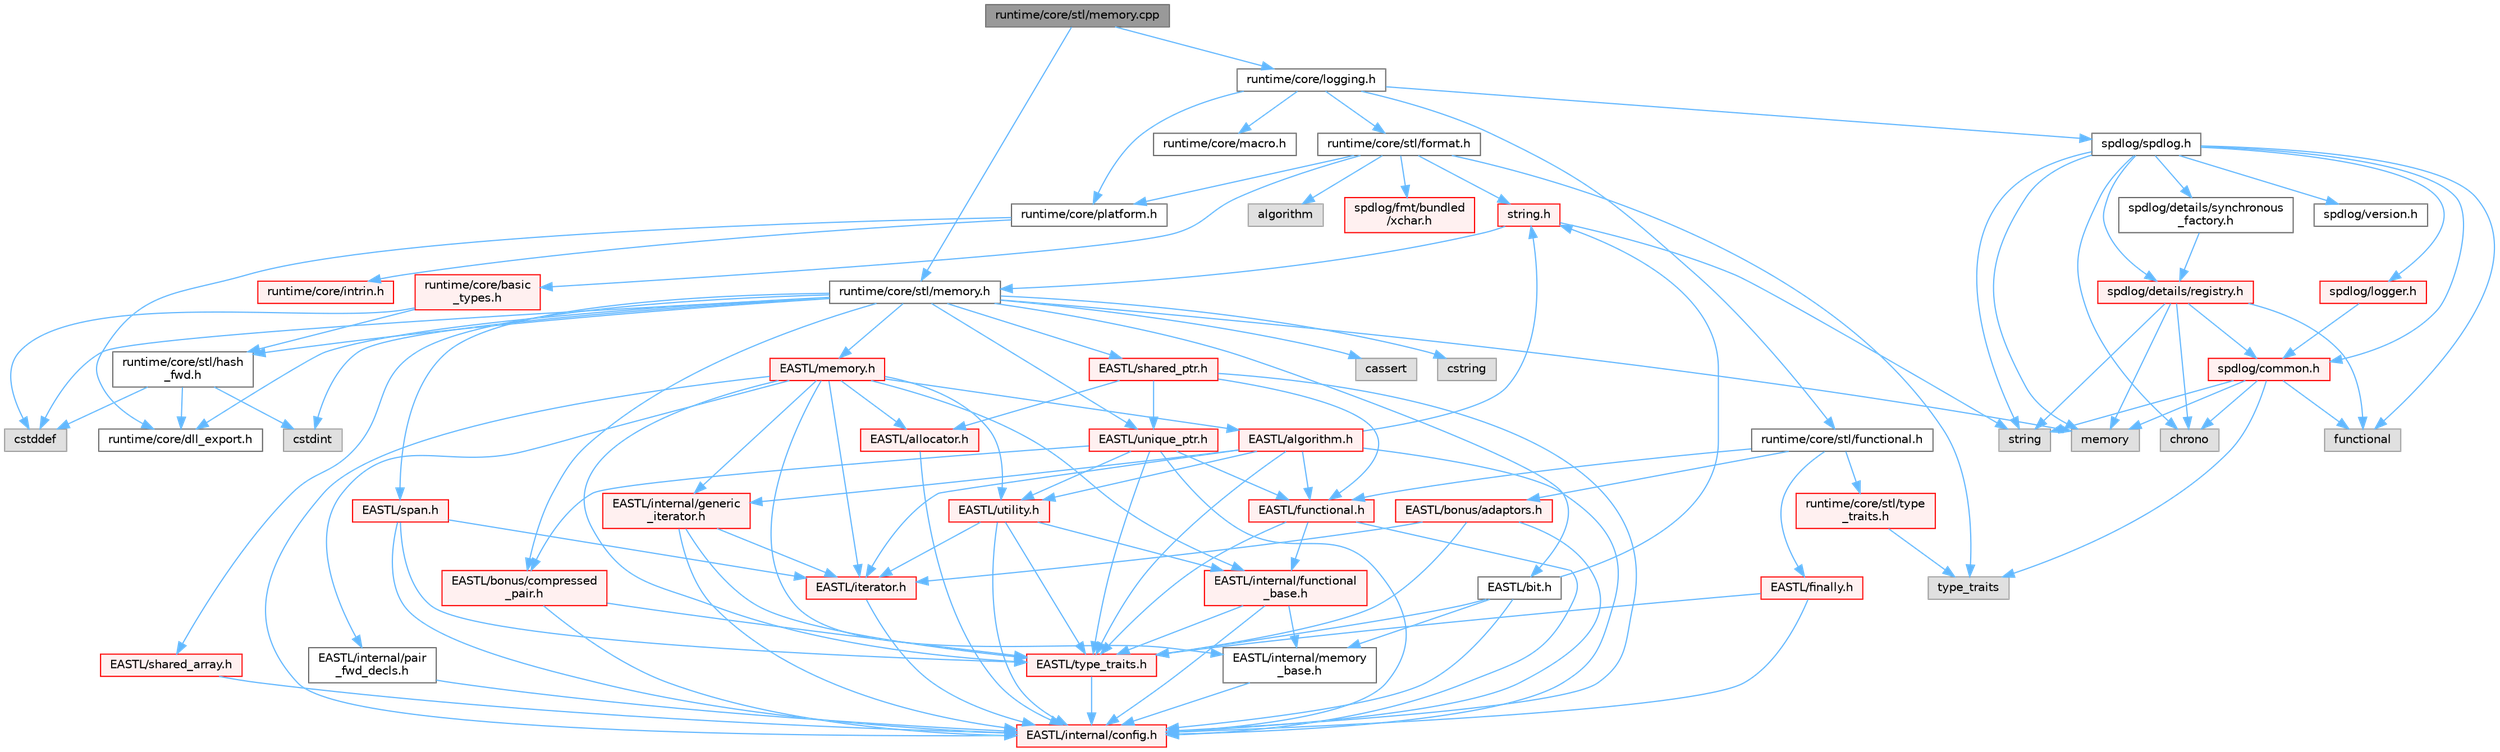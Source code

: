 digraph "runtime/core/stl/memory.cpp"
{
 // LATEX_PDF_SIZE
  bgcolor="transparent";
  edge [fontname=Helvetica,fontsize=10,labelfontname=Helvetica,labelfontsize=10];
  node [fontname=Helvetica,fontsize=10,shape=box,height=0.2,width=0.4];
  Node1 [id="Node000001",label="runtime/core/stl/memory.cpp",height=0.2,width=0.4,color="gray40", fillcolor="grey60", style="filled", fontcolor="black",tooltip=" "];
  Node1 -> Node2 [id="edge1_Node000001_Node000002",color="steelblue1",style="solid",tooltip=" "];
  Node2 [id="Node000002",label="runtime/core/logging.h",height=0.2,width=0.4,color="grey40", fillcolor="white", style="filled",URL="$logging_8h.html",tooltip=" "];
  Node2 -> Node3 [id="edge2_Node000002_Node000003",color="steelblue1",style="solid",tooltip=" "];
  Node3 [id="Node000003",label="spdlog/spdlog.h",height=0.2,width=0.4,color="grey40", fillcolor="white", style="filled",URL="$spdlog_8h.html",tooltip=" "];
  Node3 -> Node4 [id="edge3_Node000003_Node000004",color="steelblue1",style="solid",tooltip=" "];
  Node4 [id="Node000004",label="spdlog/common.h",height=0.2,width=0.4,color="red", fillcolor="#FFF0F0", style="filled",URL="$common_8h.html",tooltip=" "];
  Node4 -> Node9 [id="edge4_Node000004_Node000009",color="steelblue1",style="solid",tooltip=" "];
  Node9 [id="Node000009",label="chrono",height=0.2,width=0.4,color="grey60", fillcolor="#E0E0E0", style="filled",tooltip=" "];
  Node4 -> Node12 [id="edge5_Node000004_Node000012",color="steelblue1",style="solid",tooltip=" "];
  Node12 [id="Node000012",label="functional",height=0.2,width=0.4,color="grey60", fillcolor="#E0E0E0", style="filled",tooltip=" "];
  Node4 -> Node14 [id="edge6_Node000004_Node000014",color="steelblue1",style="solid",tooltip=" "];
  Node14 [id="Node000014",label="memory",height=0.2,width=0.4,color="grey60", fillcolor="#E0E0E0", style="filled",tooltip=" "];
  Node4 -> Node15 [id="edge7_Node000004_Node000015",color="steelblue1",style="solid",tooltip=" "];
  Node15 [id="Node000015",label="string",height=0.2,width=0.4,color="grey60", fillcolor="#E0E0E0", style="filled",tooltip=" "];
  Node4 -> Node16 [id="edge8_Node000004_Node000016",color="steelblue1",style="solid",tooltip=" "];
  Node16 [id="Node000016",label="type_traits",height=0.2,width=0.4,color="grey60", fillcolor="#E0E0E0", style="filled",tooltip=" "];
  Node3 -> Node178 [id="edge9_Node000003_Node000178",color="steelblue1",style="solid",tooltip=" "];
  Node178 [id="Node000178",label="spdlog/details/registry.h",height=0.2,width=0.4,color="red", fillcolor="#FFF0F0", style="filled",URL="$registry_8h.html",tooltip=" "];
  Node178 -> Node4 [id="edge10_Node000178_Node000004",color="steelblue1",style="solid",tooltip=" "];
  Node178 -> Node9 [id="edge11_Node000178_Node000009",color="steelblue1",style="solid",tooltip=" "];
  Node178 -> Node12 [id="edge12_Node000178_Node000012",color="steelblue1",style="solid",tooltip=" "];
  Node178 -> Node14 [id="edge13_Node000178_Node000014",color="steelblue1",style="solid",tooltip=" "];
  Node178 -> Node15 [id="edge14_Node000178_Node000015",color="steelblue1",style="solid",tooltip=" "];
  Node3 -> Node184 [id="edge15_Node000003_Node000184",color="steelblue1",style="solid",tooltip=" "];
  Node184 [id="Node000184",label="spdlog/details/synchronous\l_factory.h",height=0.2,width=0.4,color="grey40", fillcolor="white", style="filled",URL="$synchronous__factory_8h.html",tooltip=" "];
  Node184 -> Node178 [id="edge16_Node000184_Node000178",color="steelblue1",style="solid",tooltip=" "];
  Node3 -> Node185 [id="edge17_Node000003_Node000185",color="steelblue1",style="solid",tooltip=" "];
  Node185 [id="Node000185",label="spdlog/logger.h",height=0.2,width=0.4,color="red", fillcolor="#FFF0F0", style="filled",URL="$logger_8h.html",tooltip=" "];
  Node185 -> Node4 [id="edge18_Node000185_Node000004",color="steelblue1",style="solid",tooltip=" "];
  Node3 -> Node191 [id="edge19_Node000003_Node000191",color="steelblue1",style="solid",tooltip=" "];
  Node191 [id="Node000191",label="spdlog/version.h",height=0.2,width=0.4,color="grey40", fillcolor="white", style="filled",URL="$spdlog_2include_2spdlog_2version_8h.html",tooltip=" "];
  Node3 -> Node9 [id="edge20_Node000003_Node000009",color="steelblue1",style="solid",tooltip=" "];
  Node3 -> Node12 [id="edge21_Node000003_Node000012",color="steelblue1",style="solid",tooltip=" "];
  Node3 -> Node14 [id="edge22_Node000003_Node000014",color="steelblue1",style="solid",tooltip=" "];
  Node3 -> Node15 [id="edge23_Node000003_Node000015",color="steelblue1",style="solid",tooltip=" "];
  Node2 -> Node192 [id="edge24_Node000002_Node000192",color="steelblue1",style="solid",tooltip=" "];
  Node192 [id="Node000192",label="runtime/core/stl/functional.h",height=0.2,width=0.4,color="grey40", fillcolor="white", style="filled",URL="$core_2stl_2functional_8h.html",tooltip=" "];
  Node192 -> Node193 [id="edge25_Node000192_Node000193",color="steelblue1",style="solid",tooltip=" "];
  Node193 [id="Node000193",label="runtime/core/stl/type\l_traits.h",height=0.2,width=0.4,color="red", fillcolor="#FFF0F0", style="filled",URL="$core_2stl_2type__traits_8h.html",tooltip=" "];
  Node193 -> Node16 [id="edge26_Node000193_Node000016",color="steelblue1",style="solid",tooltip=" "];
  Node192 -> Node194 [id="edge27_Node000192_Node000194",color="steelblue1",style="solid",tooltip=" "];
  Node194 [id="Node000194",label="EASTL/finally.h",height=0.2,width=0.4,color="red", fillcolor="#FFF0F0", style="filled",URL="$finally_8h.html",tooltip=" "];
  Node194 -> Node31 [id="edge28_Node000194_Node000031",color="steelblue1",style="solid",tooltip=" "];
  Node31 [id="Node000031",label="EASTL/internal/config.h",height=0.2,width=0.4,color="red", fillcolor="#FFF0F0", style="filled",URL="$config_8h.html",tooltip=" "];
  Node194 -> Node41 [id="edge29_Node000194_Node000041",color="steelblue1",style="solid",tooltip=" "];
  Node41 [id="Node000041",label="EASTL/type_traits.h",height=0.2,width=0.4,color="red", fillcolor="#FFF0F0", style="filled",URL="$_e_a_s_t_l_2include_2_e_a_s_t_l_2type__traits_8h.html",tooltip=" "];
  Node41 -> Node31 [id="edge30_Node000041_Node000031",color="steelblue1",style="solid",tooltip=" "];
  Node192 -> Node60 [id="edge31_Node000192_Node000060",color="steelblue1",style="solid",tooltip=" "];
  Node60 [id="Node000060",label="EASTL/functional.h",height=0.2,width=0.4,color="red", fillcolor="#FFF0F0", style="filled",URL="$_e_a_s_t_l_2include_2_e_a_s_t_l_2functional_8h.html",tooltip=" "];
  Node60 -> Node31 [id="edge32_Node000060_Node000031",color="steelblue1",style="solid",tooltip=" "];
  Node60 -> Node41 [id="edge33_Node000060_Node000041",color="steelblue1",style="solid",tooltip=" "];
  Node60 -> Node56 [id="edge34_Node000060_Node000056",color="steelblue1",style="solid",tooltip=" "];
  Node56 [id="Node000056",label="EASTL/internal/functional\l_base.h",height=0.2,width=0.4,color="red", fillcolor="#FFF0F0", style="filled",URL="$functional__base_8h.html",tooltip=" "];
  Node56 -> Node31 [id="edge35_Node000056_Node000031",color="steelblue1",style="solid",tooltip=" "];
  Node56 -> Node40 [id="edge36_Node000056_Node000040",color="steelblue1",style="solid",tooltip=" "];
  Node40 [id="Node000040",label="EASTL/internal/memory\l_base.h",height=0.2,width=0.4,color="grey40", fillcolor="white", style="filled",URL="$memory__base_8h.html",tooltip=" "];
  Node40 -> Node31 [id="edge37_Node000040_Node000031",color="steelblue1",style="solid",tooltip=" "];
  Node56 -> Node41 [id="edge38_Node000056_Node000041",color="steelblue1",style="solid",tooltip=" "];
  Node192 -> Node195 [id="edge39_Node000192_Node000195",color="steelblue1",style="solid",tooltip=" "];
  Node195 [id="Node000195",label="EASTL/bonus/adaptors.h",height=0.2,width=0.4,color="red", fillcolor="#FFF0F0", style="filled",URL="$adaptors_8h.html",tooltip=" "];
  Node195 -> Node31 [id="edge40_Node000195_Node000031",color="steelblue1",style="solid",tooltip=" "];
  Node195 -> Node41 [id="edge41_Node000195_Node000041",color="steelblue1",style="solid",tooltip=" "];
  Node195 -> Node52 [id="edge42_Node000195_Node000052",color="steelblue1",style="solid",tooltip=" "];
  Node52 [id="Node000052",label="EASTL/iterator.h",height=0.2,width=0.4,color="red", fillcolor="#FFF0F0", style="filled",URL="$_e_a_s_t_l_2include_2_e_a_s_t_l_2iterator_8h.html",tooltip=" "];
  Node52 -> Node31 [id="edge43_Node000052_Node000031",color="steelblue1",style="solid",tooltip=" "];
  Node2 -> Node196 [id="edge44_Node000002_Node000196",color="steelblue1",style="solid",tooltip=" "];
  Node196 [id="Node000196",label="runtime/core/macro.h",height=0.2,width=0.4,color="grey40", fillcolor="white", style="filled",URL="$macro_8h.html",tooltip=" "];
  Node2 -> Node197 [id="edge45_Node000002_Node000197",color="steelblue1",style="solid",tooltip=" "];
  Node197 [id="Node000197",label="runtime/core/stl/format.h",height=0.2,width=0.4,color="grey40", fillcolor="white", style="filled",URL="$core_2stl_2format_8h.html",tooltip=" "];
  Node197 -> Node16 [id="edge46_Node000197_Node000016",color="steelblue1",style="solid",tooltip=" "];
  Node197 -> Node172 [id="edge47_Node000197_Node000172",color="steelblue1",style="solid",tooltip=" "];
  Node172 [id="Node000172",label="algorithm",height=0.2,width=0.4,color="grey60", fillcolor="#E0E0E0", style="filled",tooltip=" "];
  Node197 -> Node198 [id="edge48_Node000197_Node000198",color="steelblue1",style="solid",tooltip=" "];
  Node198 [id="Node000198",label="spdlog/fmt/bundled\l/xchar.h",height=0.2,width=0.4,color="red", fillcolor="#FFF0F0", style="filled",URL="$bundled_2xchar_8h.html",tooltip=" "];
  Node197 -> Node208 [id="edge49_Node000197_Node000208",color="steelblue1",style="solid",tooltip=" "];
  Node208 [id="Node000208",label="runtime/core/basic\l_types.h",height=0.2,width=0.4,color="red", fillcolor="#FFF0F0", style="filled",URL="$basic__types_8h.html",tooltip=" "];
  Node208 -> Node26 [id="edge50_Node000208_Node000026",color="steelblue1",style="solid",tooltip=" "];
  Node26 [id="Node000026",label="cstddef",height=0.2,width=0.4,color="grey60", fillcolor="#E0E0E0", style="filled",tooltip=" "];
  Node208 -> Node166 [id="edge51_Node000208_Node000166",color="steelblue1",style="solid",tooltip=" "];
  Node166 [id="Node000166",label="runtime/core/stl/hash\l_fwd.h",height=0.2,width=0.4,color="grey40", fillcolor="white", style="filled",URL="$hash__fwd_8h.html",tooltip=" "];
  Node166 -> Node26 [id="edge52_Node000166_Node000026",color="steelblue1",style="solid",tooltip=" "];
  Node166 -> Node27 [id="edge53_Node000166_Node000027",color="steelblue1",style="solid",tooltip=" "];
  Node27 [id="Node000027",label="cstdint",height=0.2,width=0.4,color="grey60", fillcolor="#E0E0E0", style="filled",tooltip=" "];
  Node166 -> Node165 [id="edge54_Node000166_Node000165",color="steelblue1",style="solid",tooltip=" "];
  Node165 [id="Node000165",label="runtime/core/dll_export.h",height=0.2,width=0.4,color="grey40", fillcolor="white", style="filled",URL="$dll__export_8h.html",tooltip=" "];
  Node197 -> Node23 [id="edge55_Node000197_Node000023",color="steelblue1",style="solid",tooltip=" "];
  Node23 [id="Node000023",label="string.h",height=0.2,width=0.4,color="red", fillcolor="#FFF0F0", style="filled",URL="$string_8h.html",tooltip=" "];
  Node23 -> Node15 [id="edge56_Node000023_Node000015",color="steelblue1",style="solid",tooltip=" "];
  Node23 -> Node25 [id="edge57_Node000023_Node000025",color="steelblue1",style="solid",tooltip=" "];
  Node25 [id="Node000025",label="runtime/core/stl/memory.h",height=0.2,width=0.4,color="grey40", fillcolor="white", style="filled",URL="$core_2stl_2memory_8h.html",tooltip=" "];
  Node25 -> Node26 [id="edge58_Node000025_Node000026",color="steelblue1",style="solid",tooltip=" "];
  Node25 -> Node27 [id="edge59_Node000025_Node000027",color="steelblue1",style="solid",tooltip=" "];
  Node25 -> Node28 [id="edge60_Node000025_Node000028",color="steelblue1",style="solid",tooltip=" "];
  Node28 [id="Node000028",label="cassert",height=0.2,width=0.4,color="grey60", fillcolor="#E0E0E0", style="filled",tooltip=" "];
  Node25 -> Node14 [id="edge61_Node000025_Node000014",color="steelblue1",style="solid",tooltip=" "];
  Node25 -> Node29 [id="edge62_Node000025_Node000029",color="steelblue1",style="solid",tooltip=" "];
  Node29 [id="Node000029",label="cstring",height=0.2,width=0.4,color="grey60", fillcolor="#E0E0E0", style="filled",tooltip=" "];
  Node25 -> Node30 [id="edge63_Node000025_Node000030",color="steelblue1",style="solid",tooltip=" "];
  Node30 [id="Node000030",label="EASTL/bit.h",height=0.2,width=0.4,color="grey40", fillcolor="white", style="filled",URL="$bit_8h.html",tooltip=" "];
  Node30 -> Node31 [id="edge64_Node000030_Node000031",color="steelblue1",style="solid",tooltip=" "];
  Node30 -> Node40 [id="edge65_Node000030_Node000040",color="steelblue1",style="solid",tooltip=" "];
  Node30 -> Node41 [id="edge66_Node000030_Node000041",color="steelblue1",style="solid",tooltip=" "];
  Node30 -> Node23 [id="edge67_Node000030_Node000023",color="steelblue1",style="solid",tooltip=" "];
  Node25 -> Node50 [id="edge68_Node000025_Node000050",color="steelblue1",style="solid",tooltip=" "];
  Node50 [id="Node000050",label="EASTL/memory.h",height=0.2,width=0.4,color="red", fillcolor="#FFF0F0", style="filled",URL="$_e_a_s_t_l_2include_2_e_a_s_t_l_2memory_8h.html",tooltip=" "];
  Node50 -> Node31 [id="edge69_Node000050_Node000031",color="steelblue1",style="solid",tooltip=" "];
  Node50 -> Node40 [id="edge70_Node000050_Node000040",color="steelblue1",style="solid",tooltip=" "];
  Node50 -> Node51 [id="edge71_Node000050_Node000051",color="steelblue1",style="solid",tooltip=" "];
  Node51 [id="Node000051",label="EASTL/internal/generic\l_iterator.h",height=0.2,width=0.4,color="red", fillcolor="#FFF0F0", style="filled",URL="$generic__iterator_8h.html",tooltip=" "];
  Node51 -> Node31 [id="edge72_Node000051_Node000031",color="steelblue1",style="solid",tooltip=" "];
  Node51 -> Node52 [id="edge73_Node000051_Node000052",color="steelblue1",style="solid",tooltip=" "];
  Node51 -> Node41 [id="edge74_Node000051_Node000041",color="steelblue1",style="solid",tooltip=" "];
  Node50 -> Node55 [id="edge75_Node000050_Node000055",color="steelblue1",style="solid",tooltip=" "];
  Node55 [id="Node000055",label="EASTL/internal/pair\l_fwd_decls.h",height=0.2,width=0.4,color="grey40", fillcolor="white", style="filled",URL="$pair__fwd__decls_8h.html",tooltip=" "];
  Node55 -> Node31 [id="edge76_Node000055_Node000031",color="steelblue1",style="solid",tooltip=" "];
  Node50 -> Node56 [id="edge77_Node000050_Node000056",color="steelblue1",style="solid",tooltip=" "];
  Node50 -> Node57 [id="edge78_Node000050_Node000057",color="steelblue1",style="solid",tooltip=" "];
  Node57 [id="Node000057",label="EASTL/algorithm.h",height=0.2,width=0.4,color="red", fillcolor="#FFF0F0", style="filled",URL="$_e_a_s_t_l_2include_2_e_a_s_t_l_2algorithm_8h.html",tooltip=" "];
  Node57 -> Node31 [id="edge79_Node000057_Node000031",color="steelblue1",style="solid",tooltip=" "];
  Node57 -> Node41 [id="edge80_Node000057_Node000041",color="steelblue1",style="solid",tooltip=" "];
  Node57 -> Node52 [id="edge81_Node000057_Node000052",color="steelblue1",style="solid",tooltip=" "];
  Node57 -> Node60 [id="edge82_Node000057_Node000060",color="steelblue1",style="solid",tooltip=" "];
  Node57 -> Node67 [id="edge83_Node000057_Node000067",color="steelblue1",style="solid",tooltip=" "];
  Node67 [id="Node000067",label="EASTL/utility.h",height=0.2,width=0.4,color="red", fillcolor="#FFF0F0", style="filled",URL="$_e_a_s_t_l_2include_2_e_a_s_t_l_2utility_8h.html",tooltip=" "];
  Node67 -> Node31 [id="edge84_Node000067_Node000031",color="steelblue1",style="solid",tooltip=" "];
  Node67 -> Node41 [id="edge85_Node000067_Node000041",color="steelblue1",style="solid",tooltip=" "];
  Node67 -> Node52 [id="edge86_Node000067_Node000052",color="steelblue1",style="solid",tooltip=" "];
  Node67 -> Node56 [id="edge87_Node000067_Node000056",color="steelblue1",style="solid",tooltip=" "];
  Node57 -> Node51 [id="edge88_Node000057_Node000051",color="steelblue1",style="solid",tooltip=" "];
  Node57 -> Node23 [id="edge89_Node000057_Node000023",color="steelblue1",style="solid",tooltip=" "];
  Node50 -> Node41 [id="edge90_Node000050_Node000041",color="steelblue1",style="solid",tooltip=" "];
  Node50 -> Node64 [id="edge91_Node000050_Node000064",color="steelblue1",style="solid",tooltip=" "];
  Node64 [id="Node000064",label="EASTL/allocator.h",height=0.2,width=0.4,color="red", fillcolor="#FFF0F0", style="filled",URL="$allocator_8h.html",tooltip=" "];
  Node64 -> Node31 [id="edge92_Node000064_Node000031",color="steelblue1",style="solid",tooltip=" "];
  Node50 -> Node52 [id="edge93_Node000050_Node000052",color="steelblue1",style="solid",tooltip=" "];
  Node50 -> Node67 [id="edge94_Node000050_Node000067",color="steelblue1",style="solid",tooltip=" "];
  Node25 -> Node77 [id="edge95_Node000025_Node000077",color="steelblue1",style="solid",tooltip=" "];
  Node77 [id="Node000077",label="EASTL/shared_array.h",height=0.2,width=0.4,color="red", fillcolor="#FFF0F0", style="filled",URL="$shared__array_8h.html",tooltip=" "];
  Node77 -> Node31 [id="edge96_Node000077_Node000031",color="steelblue1",style="solid",tooltip=" "];
  Node25 -> Node79 [id="edge97_Node000025_Node000079",color="steelblue1",style="solid",tooltip=" "];
  Node79 [id="Node000079",label="EASTL/unique_ptr.h",height=0.2,width=0.4,color="red", fillcolor="#FFF0F0", style="filled",URL="$unique__ptr_8h.html",tooltip=" "];
  Node79 -> Node80 [id="edge98_Node000079_Node000080",color="steelblue1",style="solid",tooltip=" "];
  Node80 [id="Node000080",label="EASTL/bonus/compressed\l_pair.h",height=0.2,width=0.4,color="red", fillcolor="#FFF0F0", style="filled",URL="$compressed__pair_8h.html",tooltip=" "];
  Node80 -> Node31 [id="edge99_Node000080_Node000031",color="steelblue1",style="solid",tooltip=" "];
  Node80 -> Node41 [id="edge100_Node000080_Node000041",color="steelblue1",style="solid",tooltip=" "];
  Node79 -> Node60 [id="edge101_Node000079_Node000060",color="steelblue1",style="solid",tooltip=" "];
  Node79 -> Node31 [id="edge102_Node000079_Node000031",color="steelblue1",style="solid",tooltip=" "];
  Node79 -> Node41 [id="edge103_Node000079_Node000041",color="steelblue1",style="solid",tooltip=" "];
  Node79 -> Node67 [id="edge104_Node000079_Node000067",color="steelblue1",style="solid",tooltip=" "];
  Node25 -> Node82 [id="edge105_Node000025_Node000082",color="steelblue1",style="solid",tooltip=" "];
  Node82 [id="Node000082",label="EASTL/shared_ptr.h",height=0.2,width=0.4,color="red", fillcolor="#FFF0F0", style="filled",URL="$shared__ptr_8h.html",tooltip=" "];
  Node82 -> Node31 [id="edge106_Node000082_Node000031",color="steelblue1",style="solid",tooltip=" "];
  Node82 -> Node79 [id="edge107_Node000082_Node000079",color="steelblue1",style="solid",tooltip=" "];
  Node82 -> Node60 [id="edge108_Node000082_Node000060",color="steelblue1",style="solid",tooltip=" "];
  Node82 -> Node64 [id="edge109_Node000082_Node000064",color="steelblue1",style="solid",tooltip=" "];
  Node25 -> Node162 [id="edge110_Node000025_Node000162",color="steelblue1",style="solid",tooltip=" "];
  Node162 [id="Node000162",label="EASTL/span.h",height=0.2,width=0.4,color="red", fillcolor="#FFF0F0", style="filled",URL="$span_8h.html",tooltip=" "];
  Node162 -> Node31 [id="edge111_Node000162_Node000031",color="steelblue1",style="solid",tooltip=" "];
  Node162 -> Node41 [id="edge112_Node000162_Node000041",color="steelblue1",style="solid",tooltip=" "];
  Node162 -> Node52 [id="edge113_Node000162_Node000052",color="steelblue1",style="solid",tooltip=" "];
  Node25 -> Node80 [id="edge114_Node000025_Node000080",color="steelblue1",style="solid",tooltip=" "];
  Node25 -> Node165 [id="edge115_Node000025_Node000165",color="steelblue1",style="solid",tooltip=" "];
  Node25 -> Node166 [id="edge116_Node000025_Node000166",color="steelblue1",style="solid",tooltip=" "];
  Node197 -> Node216 [id="edge117_Node000197_Node000216",color="steelblue1",style="solid",tooltip=" "];
  Node216 [id="Node000216",label="runtime/core/platform.h",height=0.2,width=0.4,color="grey40", fillcolor="white", style="filled",URL="$core_2_platform_8h.html",tooltip=" "];
  Node216 -> Node165 [id="edge118_Node000216_Node000165",color="steelblue1",style="solid",tooltip=" "];
  Node216 -> Node217 [id="edge119_Node000216_Node000217",color="steelblue1",style="solid",tooltip=" "];
  Node217 [id="Node000217",label="runtime/core/intrin.h",height=0.2,width=0.4,color="red", fillcolor="#FFF0F0", style="filled",URL="$intrin_8h.html",tooltip=" "];
  Node2 -> Node216 [id="edge120_Node000002_Node000216",color="steelblue1",style="solid",tooltip=" "];
  Node1 -> Node25 [id="edge121_Node000001_Node000025",color="steelblue1",style="solid",tooltip=" "];
}
